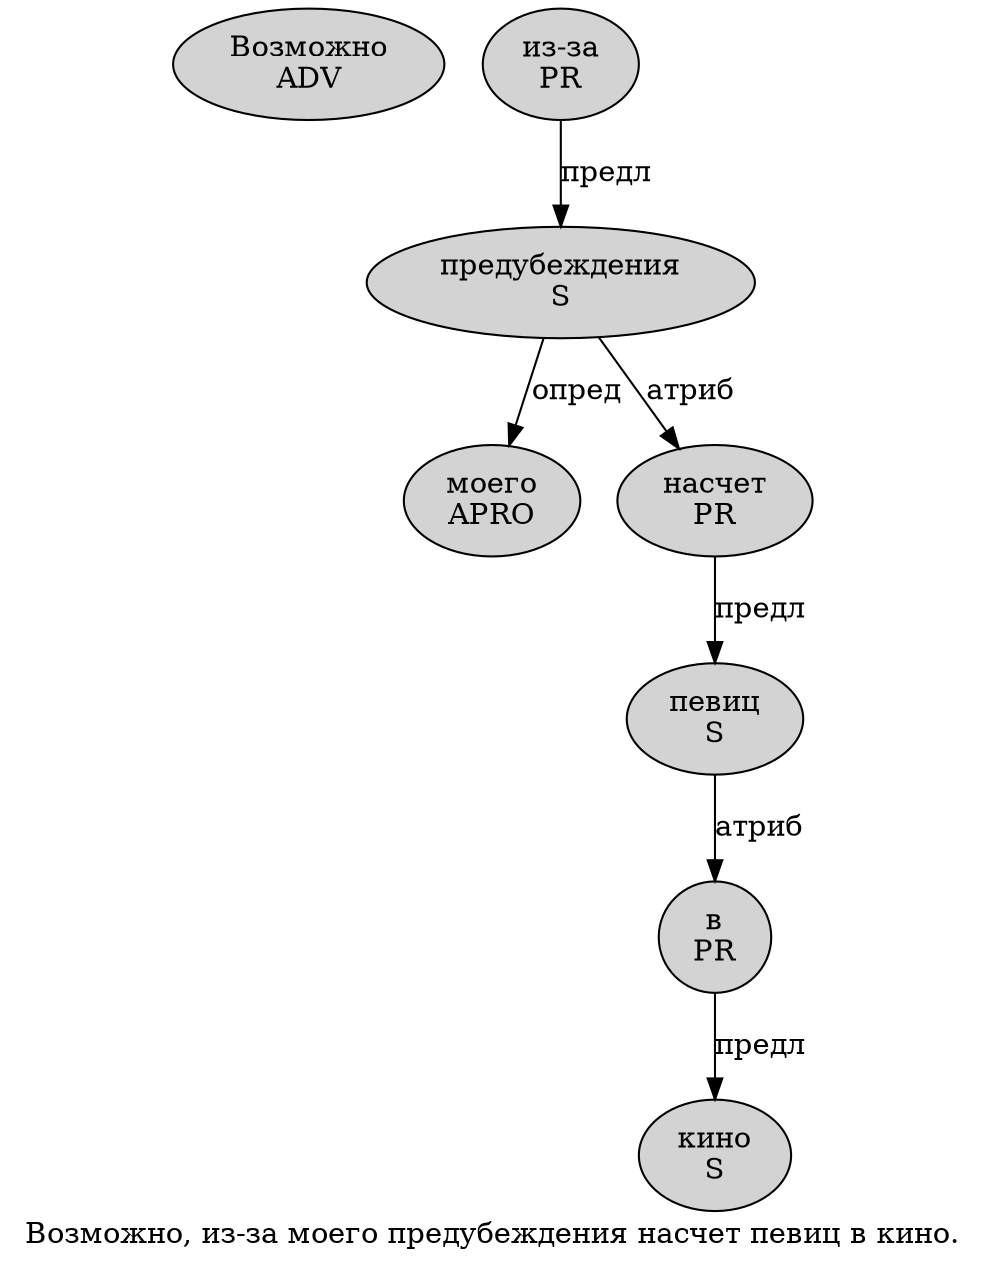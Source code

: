 digraph SENTENCE_3 {
	graph [label="Возможно, из-за моего предубеждения насчет певиц в кино."]
	node [style=filled]
		0 [label="Возможно
ADV" color="" fillcolor=lightgray penwidth=1 shape=ellipse]
		2 [label="из-за
PR" color="" fillcolor=lightgray penwidth=1 shape=ellipse]
		3 [label="моего
APRO" color="" fillcolor=lightgray penwidth=1 shape=ellipse]
		4 [label="предубеждения
S" color="" fillcolor=lightgray penwidth=1 shape=ellipse]
		5 [label="насчет
PR" color="" fillcolor=lightgray penwidth=1 shape=ellipse]
		6 [label="певиц
S" color="" fillcolor=lightgray penwidth=1 shape=ellipse]
		7 [label="в
PR" color="" fillcolor=lightgray penwidth=1 shape=ellipse]
		8 [label="кино
S" color="" fillcolor=lightgray penwidth=1 shape=ellipse]
			6 -> 7 [label="атриб"]
			7 -> 8 [label="предл"]
			5 -> 6 [label="предл"]
			4 -> 3 [label="опред"]
			4 -> 5 [label="атриб"]
			2 -> 4 [label="предл"]
}